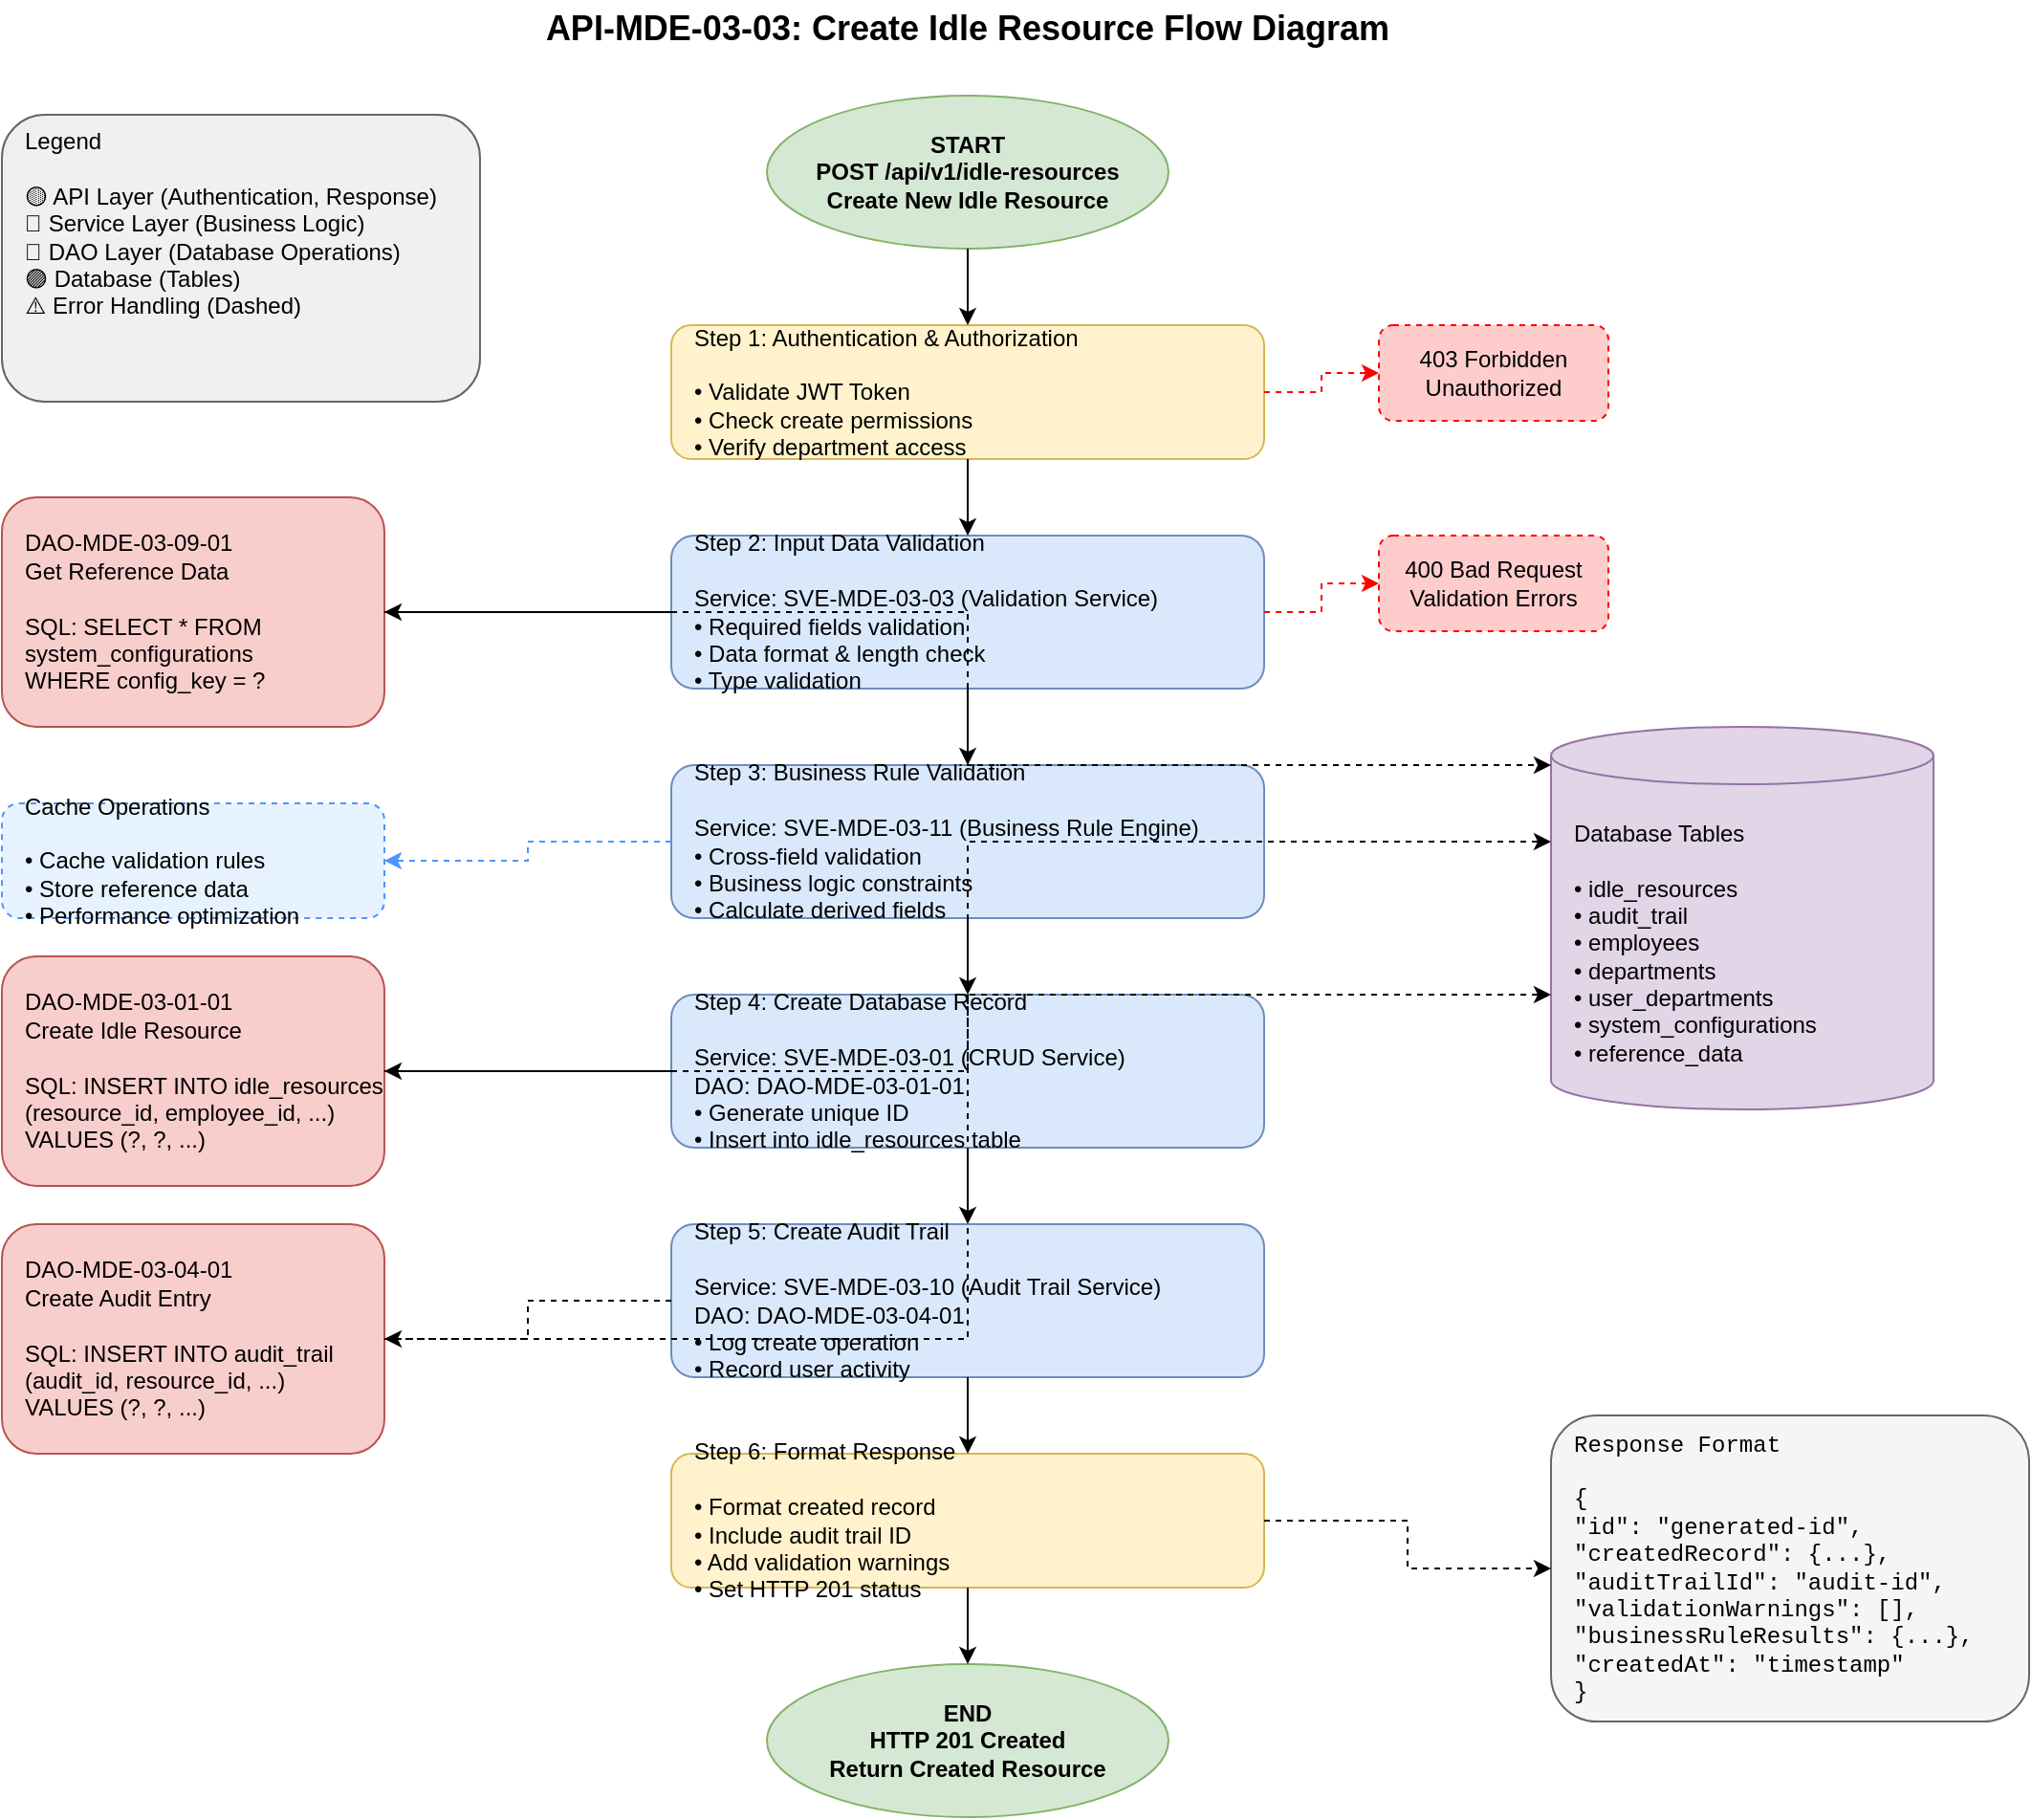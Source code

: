 <?xml version="1.0" encoding="UTF-8"?>
<mxfile>
  <diagram name="API-MDE-03-03 Flow" id="api-flow-diagram">
    <mxGraphModel dx="1422" dy="794" grid="1" gridSize="10" guides="1" tooltips="1" connect="1" arrows="1" fold="1" page="1" pageScale="1" pageWidth="1169" pageHeight="827" math="0" shadow="0">
      <root>
        <mxCell id="0" />
        <mxCell id="1" parent="0" />
        
        <!-- Title -->
        <mxCell id="title" value="API-MDE-03-03: Create Idle Resource Flow Diagram" style="text;html=1;strokeColor=none;fillColor=none;align=center;verticalAlign=middle;whiteSpace=wrap;rounded=0;fontSize=18;fontStyle=1;" parent="1" vertex="1">
          <mxGeometry x="350" y="20" width="470" height="30" as="geometry" />
        </mxCell>
        
        <!-- START -->
        <mxCell id="start" value="START&#xa;POST /api/v1/idle-resources&#xa;Create New Idle Resource" style="ellipse;whiteSpace=wrap;html=1;fillColor=#d5e8d4;strokeColor=#82b366;fontStyle=1;" parent="1" vertex="1">
          <mxGeometry x="480" y="70" width="210" height="80" as="geometry" />
        </mxCell>
        
        <!-- Step 1: Authentication -->
        <mxCell id="auth" value="Step 1: Authentication &amp; Authorization&#xa;&#xa;• Validate JWT Token&#xa;• Check create permissions&#xa;• Verify department access" style="rounded=1;whiteSpace=wrap;html=1;fillColor=#fff2cc;strokeColor=#d6b656;align=left;spacingLeft=10;" parent="1" vertex="1">
          <mxGeometry x="430" y="190" width="310" height="70" as="geometry" />
        </mxCell>
        
        <!-- Step 2: Input Validation -->
        <mxCell id="validation" value="Step 2: Input Data Validation&#xa;&#xa;Service: SVE-MDE-03-03 (Validation Service)&#xa;• Required fields validation&#xa;• Data format &amp; length check&#xa;• Type validation" style="rounded=1;whiteSpace=wrap;html=1;fillColor=#dae8fc;strokeColor=#6c8ebf;align=left;spacingLeft=10;" parent="1" vertex="1">
          <mxGeometry x="430" y="300" width="310" height="80" as="geometry" />
        </mxCell>
        
        <!-- Step 3: Business Rules -->
        <mxCell id="businessrules" value="Step 3: Business Rule Validation&#xa;&#xa;Service: SVE-MDE-03-11 (Business Rule Engine)&#xa;• Cross-field validation&#xa;• Business logic constraints&#xa;• Calculate derived fields" style="rounded=1;whiteSpace=wrap;html=1;fillColor=#dae8fc;strokeColor=#6c8ebf;align=left;spacingLeft=10;" parent="1" vertex="1">
          <mxGeometry x="430" y="420" width="310" height="80" as="geometry" />
        </mxCell>
        
        <!-- Step 4: Create Record -->
        <mxCell id="createrecord" value="Step 4: Create Database Record&#xa;&#xa;Service: SVE-MDE-03-01 (CRUD Service)&#xa;DAO: DAO-MDE-03-01-01&#xa;• Generate unique ID&#xa;• Insert into idle_resources table" style="rounded=1;whiteSpace=wrap;html=1;fillColor=#dae8fc;strokeColor=#6c8ebf;align=left;spacingLeft=10;" parent="1" vertex="1">
          <mxGeometry x="430" y="540" width="310" height="80" as="geometry" />
        </mxCell>
        
        <!-- Step 5: Audit Trail -->
        <mxCell id="audit" value="Step 5: Create Audit Trail&#xa;&#xa;Service: SVE-MDE-03-10 (Audit Trail Service)&#xa;DAO: DAO-MDE-03-04-01&#xa;• Log create operation&#xa;• Record user activity" style="rounded=1;whiteSpace=wrap;html=1;fillColor=#dae8fc;strokeColor=#6c8ebf;align=left;spacingLeft=10;" parent="1" vertex="1">
          <mxGeometry x="430" y="660" width="310" height="80" as="geometry" />
        </mxCell>
        
        <!-- Step 6: Response -->
        <mxCell id="response" value="Step 6: Format Response&#xa;&#xa;• Format created record&#xa;• Include audit trail ID&#xa;• Add validation warnings&#xa;• Set HTTP 201 status" style="rounded=1;whiteSpace=wrap;html=1;fillColor=#fff2cc;strokeColor=#d6b656;align=left;spacingLeft=10;" parent="1" vertex="1">
          <mxGeometry x="430" y="780" width="310" height="70" as="geometry" />
        </mxCell>
        
        <!-- END -->
        <mxCell id="end" value="END&#xa;HTTP 201 Created&#xa;Return Created Resource" style="ellipse;whiteSpace=wrap;html=1;fillColor=#d5e8d4;strokeColor=#82b366;fontStyle=1;" parent="1" vertex="1">
          <mxGeometry x="480" y="890" width="210" height="80" as="geometry" />
        </mxCell>
        
        <!-- DAO Details Left Side -->
        <mxCell id="dao1" value="DAO-MDE-03-01-01&#xa;Create Idle Resource&#xa;&#xa;SQL: INSERT INTO idle_resources&#xa;(resource_id, employee_id, ...)&#xa;VALUES (?, ?, ...)" style="rounded=1;whiteSpace=wrap;html=1;fillColor=#f8cecc;strokeColor=#b85450;align=left;spacingLeft=10;" parent="1" vertex="1">
          <mxGeometry x="80" y="520" width="200" height="120" as="geometry" />
        </mxCell>
        
        <mxCell id="dao2" value="DAO-MDE-03-04-01&#xa;Create Audit Entry&#xa;&#xa;SQL: INSERT INTO audit_trail&#xa;(audit_id, resource_id, ...)&#xa;VALUES (?, ?, ...)" style="rounded=1;whiteSpace=wrap;html=1;fillColor=#f8cecc;strokeColor=#b85450;align=left;spacingLeft=10;" parent="1" vertex="1">
          <mxGeometry x="80" y="660" width="200" height="120" as="geometry" />
        </mxCell>
        
        <mxCell id="dao3" value="DAO-MDE-03-09-01&#xa;Get Reference Data&#xa;&#xa;SQL: SELECT * FROM&#xa;system_configurations&#xa;WHERE config_key = ?" style="rounded=1;whiteSpace=wrap;html=1;fillColor=#f8cecc;strokeColor=#b85450;align=left;spacingLeft=10;" parent="1" vertex="1">
          <mxGeometry x="80" y="280" width="200" height="120" as="geometry" />
        </mxCell>
        
        <!-- Database Tables Right Side -->
        <mxCell id="db1" value="Database Tables&#xa;&#xa;• idle_resources&#xa;• audit_trail&#xa;• employees&#xa;• departments&#xa;• user_departments&#xa;• system_configurations&#xa;• reference_data" style="shape=cylinder3;whiteSpace=wrap;html=1;boundedLbl=1;backgroundOutline=1;size=15;fillColor=#e1d5e7;strokeColor=#9673a6;align=left;spacingLeft=10;" parent="1" vertex="1">
          <mxGeometry x="890" y="400" width="200" height="200" as="geometry" />
        </mxCell>
        
        <!-- Response Format -->
        <mxCell id="responseformat" value="Response Format&#xa;&#xa;{&#xa;  &quot;id&quot;: &quot;generated-id&quot;,&#xa;  &quot;createdRecord&quot;: {...},&#xa;  &quot;auditTrailId&quot;: &quot;audit-id&quot;,&#xa;  &quot;validationWarnings&quot;: [],&#xa;  &quot;businessRuleResults&quot;: {...},&#xa;  &quot;createdAt&quot;: &quot;timestamp&quot;&#xa;}" style="rounded=1;whiteSpace=wrap;html=1;fillColor=#f5f5f5;strokeColor=#666666;fontFamily=Courier New;align=left;spacingLeft=10;" parent="1" vertex="1">
          <mxGeometry x="890" y="760" width="250" height="160" as="geometry" />
        </mxCell>
        
        <!-- Error Handling -->
        <mxCell id="error1" value="400 Bad Request&#xa;Validation Errors" style="rounded=1;whiteSpace=wrap;html=1;fillColor=#ffcccc;strokeColor=#ff0000;dashed=1;" parent="1" vertex="1">
          <mxGeometry x="800" y="300" width="120" height="50" as="geometry" />
        </mxCell>
        
        <mxCell id="error2" value="403 Forbidden&#xa;Unauthorized" style="rounded=1;whiteSpace=wrap;html=1;fillColor=#ffcccc;strokeColor=#ff0000;dashed=1;" parent="1" vertex="1">
          <mxGeometry x="800" y="190" width="120" height="50" as="geometry" />
        </mxCell>
        
        <!-- Legend -->
        <mxCell id="legend" value="Legend&#xa;&#xa;🟡 API Layer (Authentication, Response)&#xa;🔵 Service Layer (Business Logic)&#xa;🔴 DAO Layer (Database Operations)&#xa;🟣 Database (Tables)&#xa;⚠️ Error Handling (Dashed)" style="rounded=1;whiteSpace=wrap;html=1;fillColor=#f0f0f0;strokeColor=#666666;align=left;spacingLeft=10;verticalAlign=top;" parent="1" vertex="1">
          <mxGeometry x="80" y="80" width="250" height="150" as="geometry" />
        </mxCell>
        
        <!-- Main Flow Arrows -->
        <mxCell id="arrow1" style="edgeStyle=orthogonalEdgeStyle;rounded=0;orthogonalLoop=1;jettySize=auto;html=1;entryX=0.5;entryY=0;entryDx=0;entryDy=0;" parent="1" source="start" target="auth" edge="1">
          <mxGeometry relative="1" as="geometry" />
        </mxCell>
        
        <mxCell id="arrow2" style="edgeStyle=orthogonalEdgeStyle;rounded=0;orthogonalLoop=1;jettySize=auto;html=1;entryX=0.5;entryY=0;entryDx=0;entryDy=0;" parent="1" source="auth" target="validation" edge="1">
          <mxGeometry relative="1" as="geometry" />
        </mxCell>
        
        <mxCell id="arrow3" style="edgeStyle=orthogonalEdgeStyle;rounded=0;orthogonalLoop=1;jettySize=auto;html=1;entryX=0.5;entryY=0;entryDx=0;entryDy=0;" parent="1" source="validation" target="businessrules" edge="1">
          <mxGeometry relative="1" as="geometry" />
        </mxCell>
        
        <mxCell id="arrow4" style="edgeStyle=orthogonalEdgeStyle;rounded=0;orthogonalLoop=1;jettySize=auto;html=1;entryX=0.5;entryY=0;entryDx=0;entryDy=0;" parent="1" source="businessrules" target="createrecord" edge="1">
          <mxGeometry relative="1" as="geometry" />
        </mxCell>
        
        <mxCell id="arrow5" style="edgeStyle=orthogonalEdgeStyle;rounded=0;orthogonalLoop=1;jettySize=auto;html=1;entryX=0.5;entryY=0;entryDx=0;entryDy=0;" parent="1" source="createrecord" target="audit" edge="1">
          <mxGeometry relative="1" as="geometry" />
        </mxCell>
        
        <mxCell id="arrow6" style="edgeStyle=orthogonalEdgeStyle;rounded=0;orthogonalLoop=1;jettySize=auto;html=1;entryX=0.5;entryY=0;entryDx=0;entryDy=0;" parent="1" source="audit" target="response" edge="1">
          <mxGeometry relative="1" as="geometry" />
        </mxCell>
        
        <mxCell id="arrow7" style="edgeStyle=orthogonalEdgeStyle;rounded=0;orthogonalLoop=1;jettySize=auto;html=1;entryX=0.5;entryY=0;entryDx=0;entryDy=0;" parent="1" source="response" target="end" edge="1">
          <mxGeometry relative="1" as="geometry" />
        </mxCell>
        
        <!-- DAO Connection Arrows -->
        <mxCell id="arrow8" style="edgeStyle=orthogonalEdgeStyle;rounded=0;orthogonalLoop=1;jettySize=auto;html=1;entryX=1;entryY=0.5;entryDx=0;entryDy=0;dashed=1;" parent="1" source="validation" target="dao3" edge="1">
          <mxGeometry relative="1" as="geometry" />
        </mxCell>
        
        <mxCell id="arrow9" style="edgeStyle=orthogonalEdgeStyle;rounded=0;orthogonalLoop=1;jettySize=auto;html=1;entryX=1;entryY=0.5;entryDx=0;entryDy=0;dashed=1;" parent="1" source="createrecord" target="dao1" edge="1">
          <mxGeometry relative="1" as="geometry" />
        </mxCell>
        
        <mxCell id="arrow10" style="edgeStyle=orthogonalEdgeStyle;rounded=0;orthogonalLoop=1;jettySize=auto;html=1;entryX=1;entryY=0.5;entryDx=0;entryDy=0;dashed=1;" parent="1" source="audit" target="dao2" edge="1">
          <mxGeometry relative="1" as="geometry" />
        </mxCell>
        
        <!-- Database Connection Arrows -->
        <mxCell id="arrow11" style="edgeStyle=orthogonalEdgeStyle;rounded=0;orthogonalLoop=1;jettySize=auto;html=1;entryX=0;entryY=0.3;entryDx=0;entryDy=0;entryPerimeter=0;dashed=1;" parent="1" source="dao1" target="db1" edge="1">
          <mxGeometry relative="1" as="geometry" />
        </mxCell>
        
        <mxCell id="arrow12" style="edgeStyle=orthogonalEdgeStyle;rounded=0;orthogonalLoop=1;jettySize=auto;html=1;entryX=0;entryY=0.7;entryDx=0;entryDy=0;entryPerimeter=0;dashed=1;" parent="1" source="dao2" target="db1" edge="1">
          <mxGeometry relative="1" as="geometry" />
        </mxCell>
        
        <mxCell id="arrow13" style="edgeStyle=orthogonalEdgeStyle;rounded=0;orthogonalLoop=1;jettySize=auto;html=1;entryX=0;entryY=0.1;entryDx=0;entryDy=0;entryPerimeter=0;dashed=1;" parent="1" source="dao3" target="db1" edge="1">
          <mxGeometry relative="1" as="geometry" />
        </mxCell>
        
        <!-- Error Connection Arrows -->
        <mxCell id="arrow14" style="edgeStyle=orthogonalEdgeStyle;rounded=0;orthogonalLoop=1;jettySize=auto;html=1;entryX=0;entryY=0.5;entryDx=0;entryDy=0;dashed=1;strokeColor=#ff0000;" parent="1" source="auth" target="error2" edge="1">
          <mxGeometry relative="1" as="geometry" />
        </mxCell>
        
        <mxCell id="arrow15" style="edgeStyle=orthogonalEdgeStyle;rounded=0;orthogonalLoop=1;jettySize=auto;html=1;entryX=0;entryY=0.5;entryDx=0;entryDy=0;dashed=1;strokeColor=#ff0000;" parent="1" source="validation" target="error1" edge="1">
          <mxGeometry relative="1" as="geometry" />
        </mxCell>
        
        <!-- Side Process: Cache -->
        <mxCell id="cache" value="Cache Operations&#xa;&#xa;• Cache validation rules&#xa;• Store reference data&#xa;• Performance optimization" style="rounded=1;whiteSpace=wrap;html=1;fillColor=#e6f3ff;strokeColor=#4d94ff;dashed=1;align=left;spacingLeft=10;" parent="1" vertex="1">
          <mxGeometry x="80" y="440" width="200" height="60" as="geometry" />
        </mxCell>
        
        <mxCell id="arrow16" style="edgeStyle=orthogonalEdgeStyle;rounded=0;orthogonalLoop=1;jettySize=auto;html=1;entryX=1;entryY=0.5;entryDx=0;entryDy=0;dashed=1;strokeColor=#4d94ff;" parent="1" source="businessrules" target="cache" edge="1">
          <mxGeometry relative="1" as="geometry" />
        </mxCell>
        
        <!-- Response Connection -->
        <mxCell id="arrow17" style="edgeStyle=orthogonalEdgeStyle;rounded=0;orthogonalLoop=1;jettySize=auto;html=1;entryX=0;entryY=0.5;entryDx=0;entryDy=0;dashed=1;" parent="1" source="response" target="responseformat" edge="1">
          <mxGeometry relative="1" as="geometry" />
        </mxCell>
        
      </root>
    </mxGraphModel>
  </diagram>
</mxfile>
